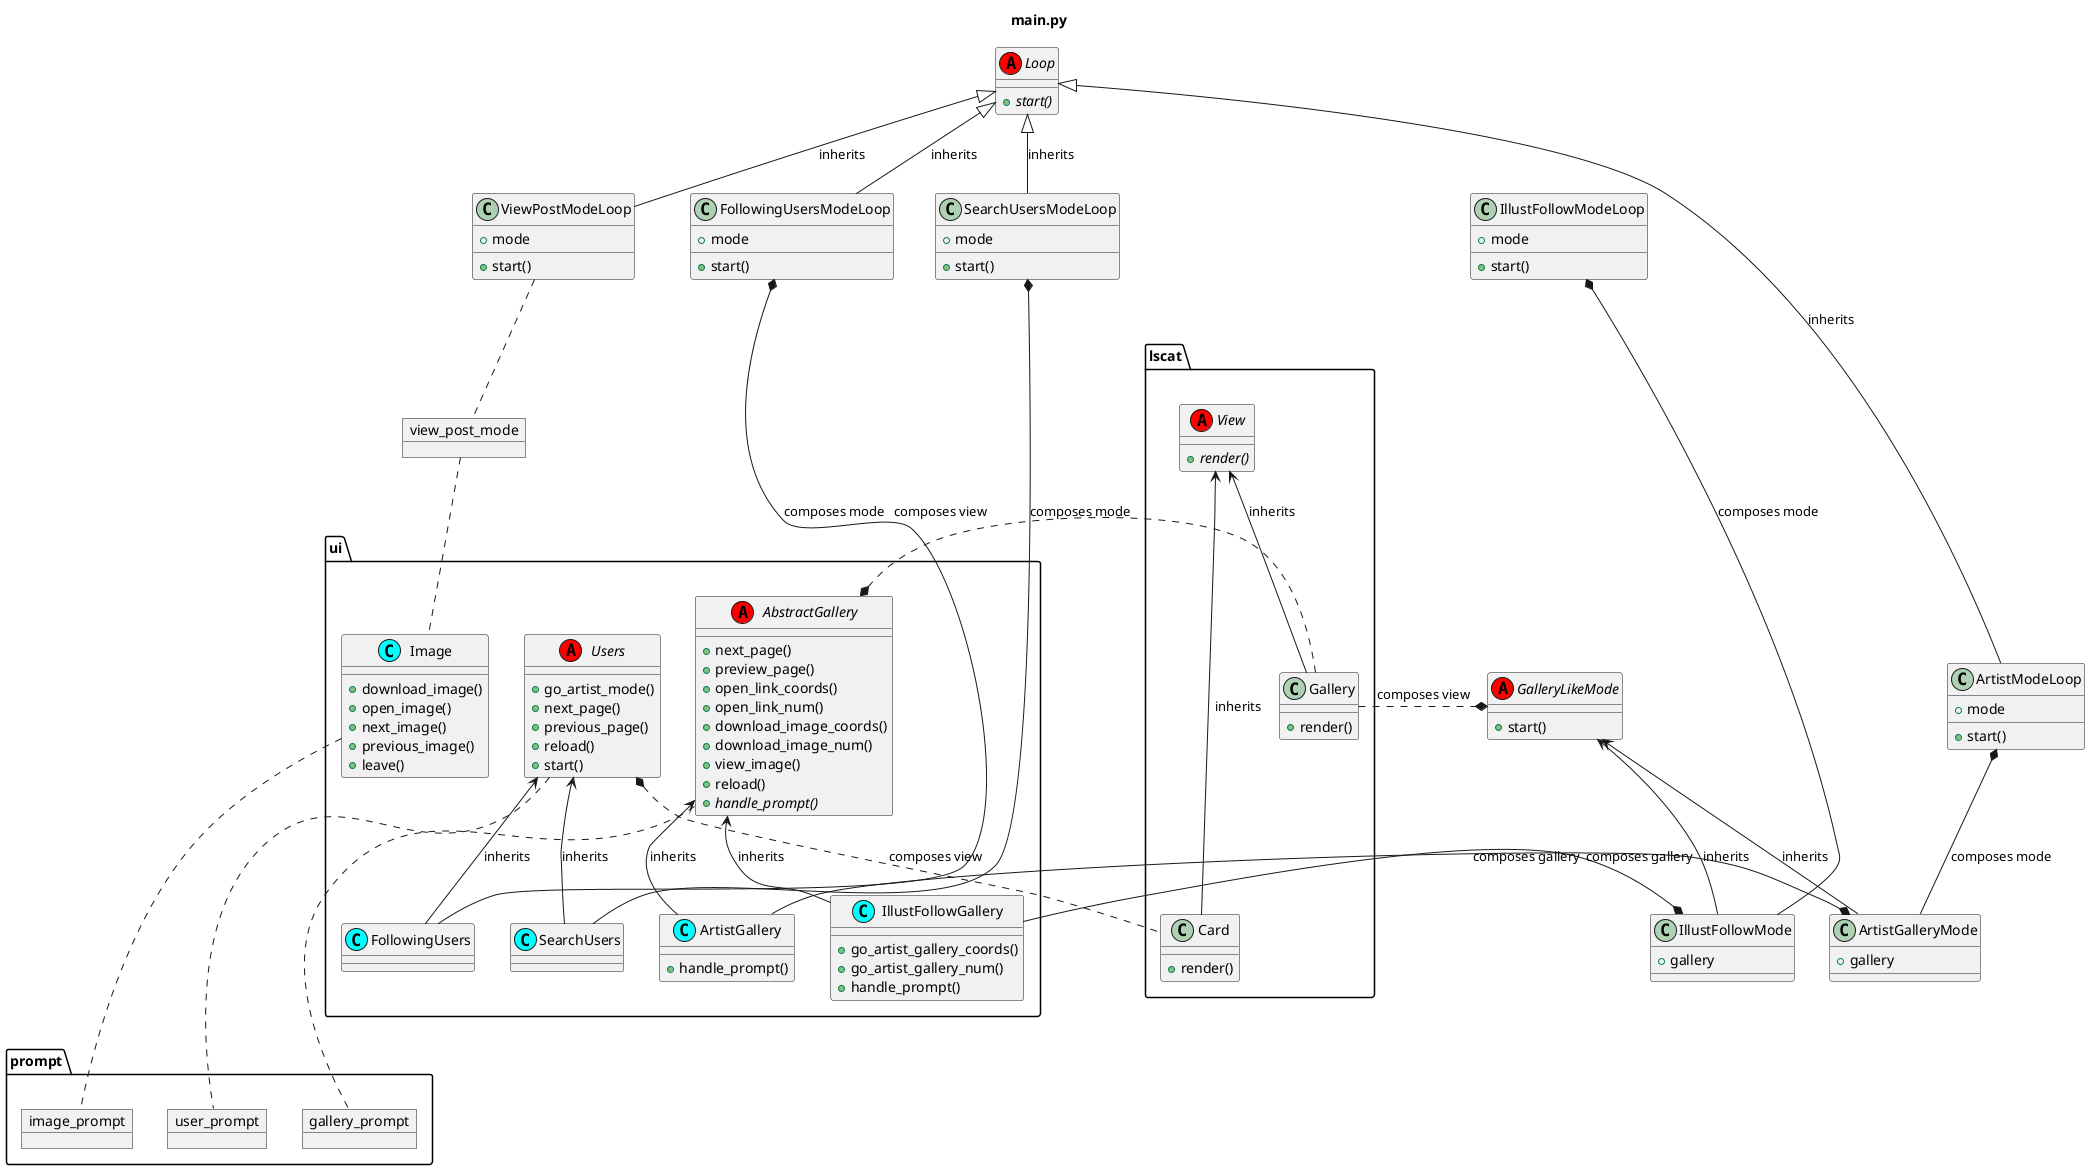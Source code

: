 @startuml

title main.py

abstract class Loop <<(A, red)>>{
  +{abstract}start()
}

class ArtistModeLoop {
    + mode
    +start()
}
class IllustFollowModeLoop {
    + mode
    +start()
}
Loop <|-down- ArtistModeLoop: inherits
Loop <|-down[hidden]- IllustFollowModeLoop: inherits


abstract class GalleryLikeMode <<(A, red)>>{
    +start()
}
class ArtistGalleryMode {
    + gallery
}
class IllustFollowMode {
    + gallery
}
abstract class ui.AbstractGallery <<(A, red)>>{
    +next_page()
    +preview_page()
    +open_link_coords()
    +open_link_num()
    +download_image_coords()
    +download_image_num()
    +view_image()
    +reload()
    +{abstract}handle_prompt()
}

class ui.ArtistGallery <<(C, cyan)>>{
    +handle_prompt()
}
class ui.IllustFollowGallery <<(C, cyan)>>{
    +go_artist_gallery_coords()
    +go_artist_gallery_num()
    +handle_prompt()
}
GalleryLikeMode <-down- ArtistGalleryMode: inherits
ArtistModeLoop*-down- ArtistGalleryMode: composes mode

GalleryLikeMode <-down- IllustFollowMode: inherits
IllustFollowModeLoop*-down- IllustFollowMode: composes mode

ui.AbstractGallery <-down- ui.IllustFollowGallery: inherits
IllustFollowMode*-down-- ui.IllustFollowGallery: composes gallery

ui.AbstractGallery <-down- ui.ArtistGallery: inherits
ArtistGalleryMode*-down-- ui.ArtistGallery: composes gallery

ui.ArtistGallery -right[hidden]-> ui.IllustFollowGallery

class ViewPostModeLoop {
    + mode
    +start()
}
object view_post_mode
class ui.Image <<(C, cyan)>>{
    + download_image()
    + open_image()
    + next_image()
    + previous_image()
    + leave()
}

Loop <|-down- ViewPostModeLoop: inherits
ViewPostModeLoop .. view_post_mode
view_post_mode .. ui.Image


class FollowingUsersModeLoop {
    + mode
    +start()
}
class SearchUsersModeLoop {
    + mode
    +start()
}
Loop <|-down- FollowingUsersModeLoop: inherits
Loop <|-down- SearchUsersModeLoop: inherits

class ui.FollowingUsers <<(C, cyan)>>
class ui.SearchUsers <<(C, cyan)>>
abstract class ui.Users <<(A, red)>>{
    +go_artist_mode()
    +next_page()
    +previous_page()
    +reload()
    +start()
}
ui.Users <-down- ui.FollowingUsers: inherits
ui.Users <-down- ui.SearchUsers: inherits
FollowingUsersModeLoop*-down- ui.FollowingUsers: composes mode
SearchUsersModeLoop*-down- ui.SearchUsers: composes mode


abstract class lscat.View <<(A, red)>>{
    +{abstract}render()
}
class lscat.Card {
    + render()
}
class lscat.Gallery {
    + render()
}

lscat.View <-right- lscat.Card: inherits
lscat.View <-down- lscat.Gallery: inherits

ui.Users*.down. lscat.Card: composes view
GalleryLikeMode*.up lscat.Gallery: composes view
ui.AbstractGallery*.up lscat.Gallery: composes view

ui.AbstractGallery --up[hidden]-> GalleryLikeMode
IllustFollowMode -right[hidden]-> ArtistGalleryMode
ui.SearchUsers -right[hidden]-> IllustFollowMode

GalleryLikeMode -down[hidden]-> ui.IllustFollowGallery
GalleryLikeMode -down[hidden]-> ui.ArtistGallery

ui.Users -right[hidden]-> GalleryLikeMode
lscat.Card -up[hidden]-> GalleryLikeMode
lscat.Card -up[hidden]-> lscat.Gallery
lscat.Card --up[hidden]-> ui.AbstractGallery

package prompt {
    object user_prompt
    ui.Users .. user_prompt

    object gallery_prompt
    ui.AbstractGallery .down. gallery_prompt

    object image_prompt
    ui.Image .down..image_prompt
}

@enduml


